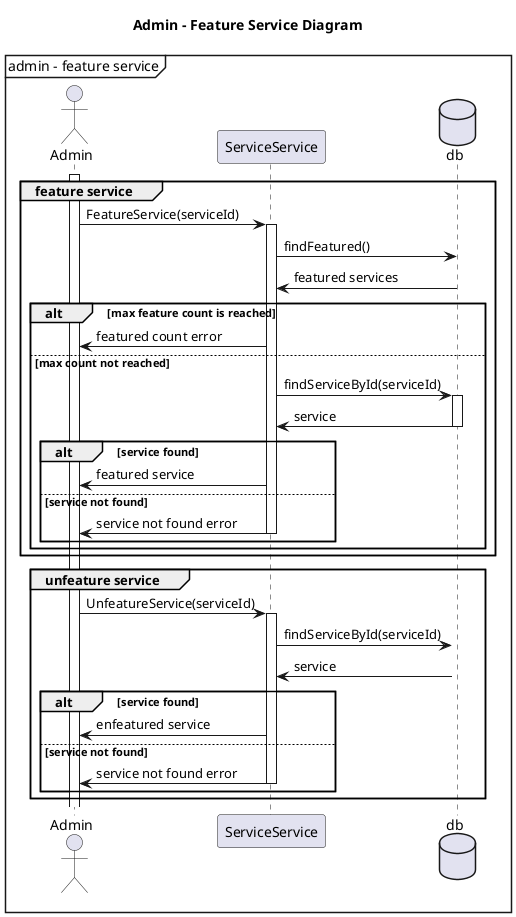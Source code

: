 @startuml Sequence

mainframe admin - feature service

title "Admin - Feature Service Diagram"
actor Admin
participant ServiceService
database db

group feature service

activate Admin
Admin -> ServiceService : FeatureService(serviceId)
activate ServiceService
ServiceService -> db :findFeatured()
db -> ServiceService: featured services
deactivate db
alt max feature count is reached
    ServiceService -> Admin: featured count error
else max count not reached

ServiceService -> db :findServiceById(serviceId)
activate db
db -> ServiceService: service
deactivate db
alt service found
    ServiceService -> Admin: featured service
else service not found
    ServiceService -> Admin: service not found error
deactivate ServiceService
end
end
end group

group unfeature service

Admin -> ServiceService : UnfeatureService(serviceId)
activate ServiceService
ServiceService -> db : findServiceById(serviceId)
activate db
db -> ServiceService: service
alt service found
    ServiceService -> Admin: enfeatured service
else service not found
    ServiceService -> Admin: service not found error
deactivate ServiceService
end
end group



@enduml